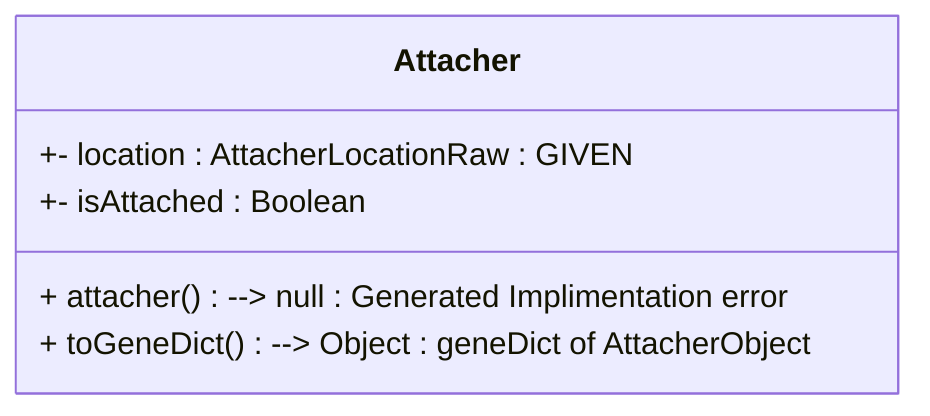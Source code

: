 classDiagram
class Attacher {
   +- location : AttacherLocationRaw : GIVEN
   +- isAttached : Boolean

   + attacher () --> null : Generated Implimentation error

   + toGeneDict () --> Object : geneDict of AttacherObject
}
